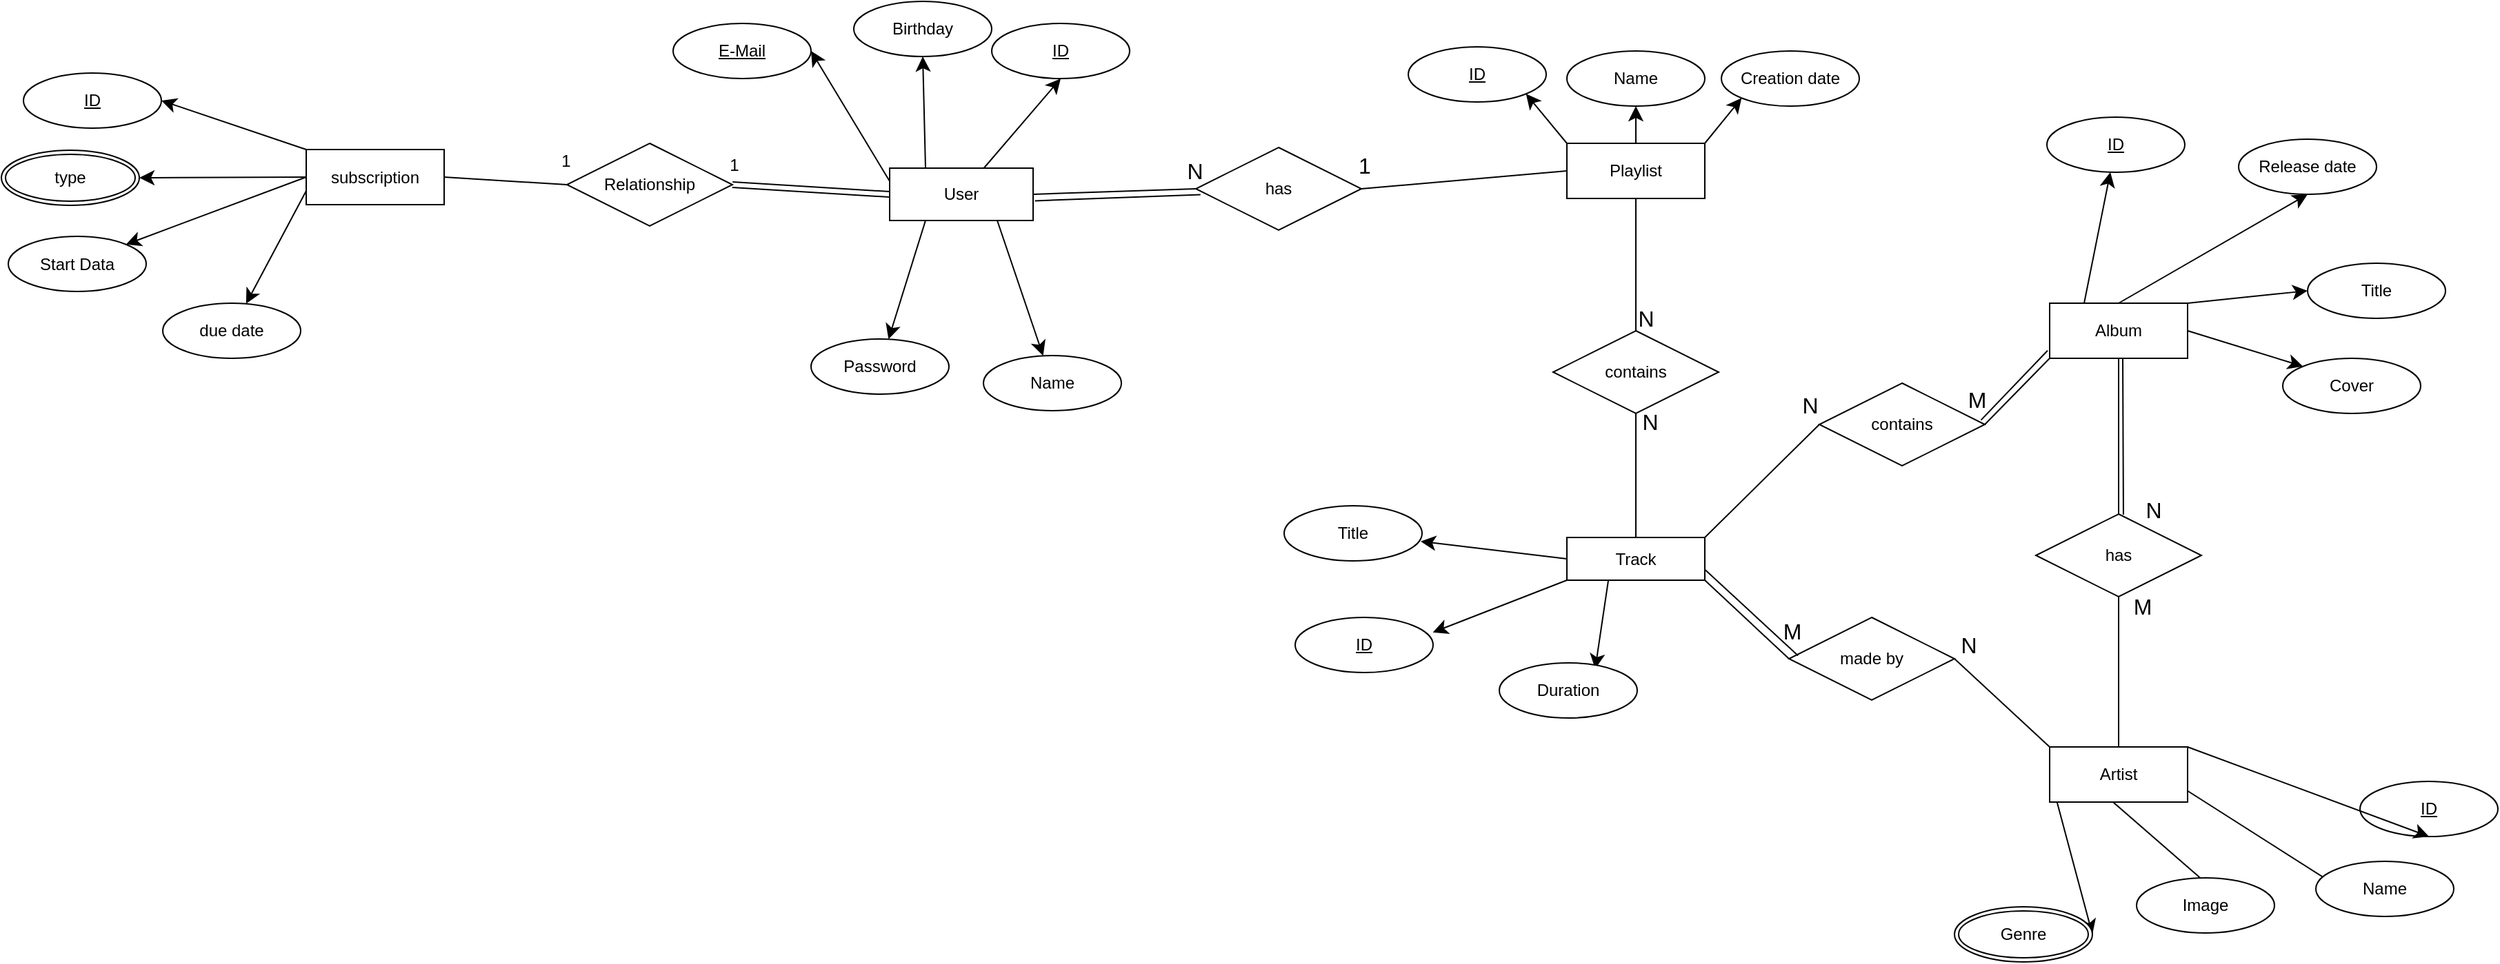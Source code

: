 <mxfile version="24.9.1">
  <diagram name="Page-1" id="G59CYE2ryUjGFPIt_PXo">
    <mxGraphModel dx="1703" dy="803" grid="0" gridSize="10" guides="1" tooltips="1" connect="1" arrows="1" fold="1" page="0" pageScale="1" pageWidth="850" pageHeight="1100" math="0" shadow="0">
      <root>
        <mxCell id="0" />
        <mxCell id="1" parent="0" />
        <mxCell id="FtLIaecBliiWp28A2eXK-8" style="edgeStyle=none;curved=1;rounded=0;orthogonalLoop=1;jettySize=auto;html=1;exitX=0.75;exitY=1;exitDx=0;exitDy=0;fontSize=12;startSize=8;endSize=8;" parent="1" source="FtLIaecBliiWp28A2eXK-1" target="FtLIaecBliiWp28A2eXK-6" edge="1">
          <mxGeometry relative="1" as="geometry" />
        </mxCell>
        <mxCell id="FtLIaecBliiWp28A2eXK-9" style="edgeStyle=none;curved=1;rounded=0;orthogonalLoop=1;jettySize=auto;html=1;exitX=0.25;exitY=1;exitDx=0;exitDy=0;fontSize=12;startSize=8;endSize=8;" parent="1" source="FtLIaecBliiWp28A2eXK-1" target="FtLIaecBliiWp28A2eXK-5" edge="1">
          <mxGeometry relative="1" as="geometry" />
        </mxCell>
        <mxCell id="FtLIaecBliiWp28A2eXK-10" style="edgeStyle=none;curved=1;rounded=0;orthogonalLoop=1;jettySize=auto;html=1;exitX=0.25;exitY=0;exitDx=0;exitDy=0;entryX=0.5;entryY=1;entryDx=0;entryDy=0;fontSize=12;startSize=8;endSize=8;" parent="1" source="FtLIaecBliiWp28A2eXK-1" target="FtLIaecBliiWp28A2eXK-4" edge="1">
          <mxGeometry relative="1" as="geometry" />
        </mxCell>
        <mxCell id="FtLIaecBliiWp28A2eXK-11" style="edgeStyle=none;curved=1;rounded=0;orthogonalLoop=1;jettySize=auto;html=1;exitX=0;exitY=0.25;exitDx=0;exitDy=0;entryX=1;entryY=0.5;entryDx=0;entryDy=0;fontSize=12;startSize=8;endSize=8;" parent="1" source="FtLIaecBliiWp28A2eXK-1" target="FtLIaecBliiWp28A2eXK-3" edge="1">
          <mxGeometry relative="1" as="geometry" />
        </mxCell>
        <mxCell id="FtLIaecBliiWp28A2eXK-1" value="&lt;div&gt;User&lt;/div&gt;" style="whiteSpace=wrap;html=1;align=center;" parent="1" vertex="1">
          <mxGeometry x="150" y="182" width="104" height="38" as="geometry" />
        </mxCell>
        <mxCell id="FtLIaecBliiWp28A2eXK-7" style="edgeStyle=none;curved=1;rounded=0;orthogonalLoop=1;jettySize=auto;html=1;fontSize=12;startSize=8;endSize=8;entryX=0.5;entryY=1;entryDx=0;entryDy=0;" parent="1" source="FtLIaecBliiWp28A2eXK-1" target="FtLIaecBliiWp28A2eXK-2" edge="1">
          <mxGeometry relative="1" as="geometry">
            <mxPoint x="200" y="146" as="targetPoint" />
            <mxPoint x="213" y="171" as="sourcePoint" />
          </mxGeometry>
        </mxCell>
        <mxCell id="FtLIaecBliiWp28A2eXK-2" value="&lt;u&gt;ID&lt;/u&gt;" style="ellipse;whiteSpace=wrap;html=1;align=center;" parent="1" vertex="1">
          <mxGeometry x="224" y="77" width="100" height="40" as="geometry" />
        </mxCell>
        <mxCell id="FtLIaecBliiWp28A2eXK-3" value="&lt;div&gt;&lt;u&gt;E-Mail&lt;/u&gt;&lt;/div&gt;" style="ellipse;whiteSpace=wrap;html=1;align=center;" parent="1" vertex="1">
          <mxGeometry x="-7" y="77" width="100" height="40" as="geometry" />
        </mxCell>
        <mxCell id="FtLIaecBliiWp28A2eXK-4" value="Birthday" style="ellipse;whiteSpace=wrap;html=1;align=center;" parent="1" vertex="1">
          <mxGeometry x="124" y="61" width="100" height="40" as="geometry" />
        </mxCell>
        <mxCell id="FtLIaecBliiWp28A2eXK-5" value="Password" style="ellipse;whiteSpace=wrap;html=1;align=center;" parent="1" vertex="1">
          <mxGeometry x="93" y="306" width="100" height="40" as="geometry" />
        </mxCell>
        <mxCell id="FtLIaecBliiWp28A2eXK-6" value="Name" style="ellipse;whiteSpace=wrap;html=1;align=center;" parent="1" vertex="1">
          <mxGeometry x="218" y="318" width="100" height="40" as="geometry" />
        </mxCell>
        <mxCell id="FtLIaecBliiWp28A2eXK-15" style="edgeStyle=none;curved=1;rounded=0;orthogonalLoop=1;jettySize=auto;html=1;exitX=0;exitY=0;exitDx=0;exitDy=0;entryX=1;entryY=0.5;entryDx=0;entryDy=0;fontSize=12;startSize=8;endSize=8;" parent="1" source="qADg4Vvxj3Boiq88xQRH-1" target="FtLIaecBliiWp28A2eXK-14" edge="1">
          <mxGeometry relative="1" as="geometry">
            <mxPoint x="-301.355" y="178.858" as="sourcePoint" />
          </mxGeometry>
        </mxCell>
        <mxCell id="FtLIaecBliiWp28A2eXK-19" style="edgeStyle=none;curved=1;rounded=0;orthogonalLoop=1;jettySize=auto;html=1;exitX=0;exitY=0.5;exitDx=0;exitDy=0;fontSize=12;startSize=8;endSize=8;entryX=1;entryY=0.5;entryDx=0;entryDy=0;" parent="1" source="qADg4Vvxj3Boiq88xQRH-1" edge="1" target="FtLIaecBliiWp28A2eXK-18">
          <mxGeometry relative="1" as="geometry">
            <mxPoint x="-387" y="201" as="targetPoint" />
            <mxPoint x="-301.355" y="207.142" as="sourcePoint" />
          </mxGeometry>
        </mxCell>
        <mxCell id="FtLIaecBliiWp28A2eXK-21" style="edgeStyle=none;curved=1;rounded=0;orthogonalLoop=1;jettySize=auto;html=1;exitX=0;exitY=0.5;exitDx=0;exitDy=0;fontSize=12;startSize=8;endSize=8;entryX=1;entryY=0;entryDx=0;entryDy=0;" parent="1" source="qADg4Vvxj3Boiq88xQRH-1" target="FtLIaecBliiWp28A2eXK-20" edge="1">
          <mxGeometry relative="1" as="geometry">
            <mxPoint x="-266" y="213" as="sourcePoint" />
          </mxGeometry>
        </mxCell>
        <mxCell id="FtLIaecBliiWp28A2eXK-23" style="edgeStyle=none;curved=1;rounded=0;orthogonalLoop=1;jettySize=auto;html=1;exitX=0;exitY=0.75;exitDx=0;exitDy=0;fontSize=12;startSize=8;endSize=8;" parent="1" source="qADg4Vvxj3Boiq88xQRH-1" target="FtLIaecBliiWp28A2eXK-22" edge="1">
          <mxGeometry relative="1" as="geometry">
            <mxPoint x="-266" y="213" as="sourcePoint" />
          </mxGeometry>
        </mxCell>
        <mxCell id="FtLIaecBliiWp28A2eXK-14" value="&lt;u&gt;ID&lt;/u&gt;" style="ellipse;whiteSpace=wrap;html=1;align=center;" parent="1" vertex="1">
          <mxGeometry x="-478" y="113" width="100" height="40" as="geometry" />
        </mxCell>
        <mxCell id="FtLIaecBliiWp28A2eXK-18" value="type" style="ellipse;shape=doubleEllipse;margin=3;whiteSpace=wrap;html=1;align=center;" parent="1" vertex="1">
          <mxGeometry x="-494" y="169" width="100" height="40" as="geometry" />
        </mxCell>
        <mxCell id="FtLIaecBliiWp28A2eXK-20" value="Start Data" style="ellipse;whiteSpace=wrap;html=1;align=center;" parent="1" vertex="1">
          <mxGeometry x="-489" y="231.5" width="100" height="40" as="geometry" />
        </mxCell>
        <mxCell id="FtLIaecBliiWp28A2eXK-22" value="due date" style="ellipse;whiteSpace=wrap;html=1;align=center;" parent="1" vertex="1">
          <mxGeometry x="-377" y="280" width="100" height="40" as="geometry" />
        </mxCell>
        <mxCell id="FtLIaecBliiWp28A2eXK-28" style="edgeStyle=none;curved=1;rounded=0;orthogonalLoop=1;jettySize=auto;html=1;exitX=0.5;exitY=0;exitDx=0;exitDy=0;entryX=0.5;entryY=1;entryDx=0;entryDy=0;fontSize=12;startSize=8;endSize=8;" parent="1" source="FtLIaecBliiWp28A2eXK-24" target="FtLIaecBliiWp28A2eXK-27" edge="1">
          <mxGeometry relative="1" as="geometry" />
        </mxCell>
        <mxCell id="FtLIaecBliiWp28A2eXK-30" style="edgeStyle=none;curved=1;rounded=0;orthogonalLoop=1;jettySize=auto;html=1;exitX=0;exitY=0;exitDx=0;exitDy=0;entryX=1;entryY=1;entryDx=0;entryDy=0;fontSize=12;startSize=8;endSize=8;" parent="1" source="FtLIaecBliiWp28A2eXK-24" target="FtLIaecBliiWp28A2eXK-29" edge="1">
          <mxGeometry relative="1" as="geometry" />
        </mxCell>
        <mxCell id="FtLIaecBliiWp28A2eXK-32" style="edgeStyle=none;curved=1;rounded=0;orthogonalLoop=1;jettySize=auto;html=1;exitX=0;exitY=0.5;exitDx=0;exitDy=0;entryX=1;entryY=0.5;entryDx=0;entryDy=0;fontSize=12;startSize=8;endSize=8;" parent="1" source="FtLIaecBliiWp28A2eXK-24" target="FtLIaecBliiWp28A2eXK-31" edge="1">
          <mxGeometry relative="1" as="geometry" />
        </mxCell>
        <mxCell id="FtLIaecBliiWp28A2eXK-24" value="&lt;div&gt;Artist&lt;/div&gt;" style="whiteSpace=wrap;html=1;align=center;" parent="1" vertex="1">
          <mxGeometry x="991" y="602" width="100" height="40" as="geometry" />
        </mxCell>
        <mxCell id="FtLIaecBliiWp28A2eXK-25" value="&lt;u&gt;ID&lt;/u&gt;" style="ellipse;whiteSpace=wrap;html=1;align=center;" parent="1" vertex="1">
          <mxGeometry x="1216" y="627" width="100" height="40" as="geometry" />
        </mxCell>
        <mxCell id="FtLIaecBliiWp28A2eXK-26" style="edgeStyle=none;curved=1;rounded=0;orthogonalLoop=1;jettySize=auto;html=1;exitX=1;exitY=0;exitDx=0;exitDy=0;entryX=0.5;entryY=1;entryDx=0;entryDy=0;fontSize=12;startSize=8;endSize=8;" parent="1" source="FtLIaecBliiWp28A2eXK-24" target="FtLIaecBliiWp28A2eXK-25" edge="1">
          <mxGeometry relative="1" as="geometry">
            <mxPoint x="1162" y="561" as="targetPoint" />
          </mxGeometry>
        </mxCell>
        <mxCell id="FtLIaecBliiWp28A2eXK-27" value="Name" style="ellipse;whiteSpace=wrap;html=1;align=center;" parent="1" vertex="1">
          <mxGeometry x="1184" y="685" width="100" height="40" as="geometry" />
        </mxCell>
        <mxCell id="FtLIaecBliiWp28A2eXK-29" value="&lt;div&gt;Image&lt;/div&gt;" style="ellipse;whiteSpace=wrap;html=1;align=center;" parent="1" vertex="1">
          <mxGeometry x="1054" y="697" width="100" height="40" as="geometry" />
        </mxCell>
        <mxCell id="FtLIaecBliiWp28A2eXK-31" value="Genre" style="ellipse;shape=doubleEllipse;margin=3;whiteSpace=wrap;html=1;align=center;" parent="1" vertex="1">
          <mxGeometry x="922" y="718" width="100" height="40" as="geometry" />
        </mxCell>
        <mxCell id="FtLIaecBliiWp28A2eXK-38" style="edgeStyle=none;curved=1;rounded=0;orthogonalLoop=1;jettySize=auto;html=1;exitX=0.25;exitY=0;exitDx=0;exitDy=0;fontSize=12;startSize=8;endSize=8;" parent="1" source="FtLIaecBliiWp28A2eXK-33" target="FtLIaecBliiWp28A2eXK-34" edge="1">
          <mxGeometry relative="1" as="geometry" />
        </mxCell>
        <mxCell id="FtLIaecBliiWp28A2eXK-39" style="edgeStyle=none;curved=1;rounded=0;orthogonalLoop=1;jettySize=auto;html=1;exitX=0.5;exitY=0;exitDx=0;exitDy=0;entryX=0.5;entryY=1;entryDx=0;entryDy=0;fontSize=12;startSize=8;endSize=8;" parent="1" source="FtLIaecBliiWp28A2eXK-33" target="FtLIaecBliiWp28A2eXK-37" edge="1">
          <mxGeometry relative="1" as="geometry" />
        </mxCell>
        <mxCell id="FtLIaecBliiWp28A2eXK-40" style="edgeStyle=none;curved=1;rounded=0;orthogonalLoop=1;jettySize=auto;html=1;exitX=1;exitY=0;exitDx=0;exitDy=0;entryX=0;entryY=0.5;entryDx=0;entryDy=0;fontSize=12;startSize=8;endSize=8;" parent="1" source="FtLIaecBliiWp28A2eXK-33" target="FtLIaecBliiWp28A2eXK-35" edge="1">
          <mxGeometry relative="1" as="geometry" />
        </mxCell>
        <mxCell id="FtLIaecBliiWp28A2eXK-41" style="edgeStyle=none;curved=1;rounded=0;orthogonalLoop=1;jettySize=auto;html=1;exitX=1;exitY=0.5;exitDx=0;exitDy=0;entryX=0;entryY=0;entryDx=0;entryDy=0;fontSize=12;startSize=8;endSize=8;" parent="1" source="FtLIaecBliiWp28A2eXK-33" target="FtLIaecBliiWp28A2eXK-36" edge="1">
          <mxGeometry relative="1" as="geometry" />
        </mxCell>
        <mxCell id="FtLIaecBliiWp28A2eXK-33" value="Album" style="whiteSpace=wrap;html=1;align=center;" parent="1" vertex="1">
          <mxGeometry x="991" y="280" width="100" height="40" as="geometry" />
        </mxCell>
        <mxCell id="FtLIaecBliiWp28A2eXK-34" value="&lt;u&gt;ID&lt;/u&gt;" style="ellipse;whiteSpace=wrap;html=1;align=center;" parent="1" vertex="1">
          <mxGeometry x="989" y="145" width="100" height="40" as="geometry" />
        </mxCell>
        <mxCell id="FtLIaecBliiWp28A2eXK-35" value="Title" style="ellipse;whiteSpace=wrap;html=1;align=center;" parent="1" vertex="1">
          <mxGeometry x="1178" y="251" width="100" height="40" as="geometry" />
        </mxCell>
        <mxCell id="FtLIaecBliiWp28A2eXK-36" value="Cover" style="ellipse;whiteSpace=wrap;html=1;align=center;" parent="1" vertex="1">
          <mxGeometry x="1160" y="320" width="100" height="40" as="geometry" />
        </mxCell>
        <mxCell id="FtLIaecBliiWp28A2eXK-37" value="Release date" style="ellipse;whiteSpace=wrap;html=1;align=center;" parent="1" vertex="1">
          <mxGeometry x="1128" y="161" width="100" height="40" as="geometry" />
        </mxCell>
        <mxCell id="FtLIaecBliiWp28A2eXK-46" style="edgeStyle=none;curved=1;rounded=0;orthogonalLoop=1;jettySize=auto;html=1;entryX=0.998;entryY=0.272;entryDx=0;entryDy=0;fontSize=12;startSize=8;endSize=8;entryPerimeter=0;exitX=0;exitY=1;exitDx=0;exitDy=0;" parent="1" source="FtLIaecBliiWp28A2eXK-42" target="FtLIaecBliiWp28A2eXK-43" edge="1">
          <mxGeometry relative="1" as="geometry">
            <mxPoint x="635" y="467" as="sourcePoint" />
          </mxGeometry>
        </mxCell>
        <mxCell id="FtLIaecBliiWp28A2eXK-47" style="edgeStyle=none;curved=1;rounded=0;orthogonalLoop=1;jettySize=auto;html=1;exitX=0;exitY=0.5;exitDx=0;exitDy=0;fontSize=12;startSize=8;endSize=8;entryX=0.99;entryY=0.646;entryDx=0;entryDy=0;entryPerimeter=0;" parent="1" source="FtLIaecBliiWp28A2eXK-42" target="FtLIaecBliiWp28A2eXK-45" edge="1">
          <mxGeometry relative="1" as="geometry">
            <mxPoint x="528.559" y="440.651" as="targetPoint" />
          </mxGeometry>
        </mxCell>
        <mxCell id="FtLIaecBliiWp28A2eXK-48" style="edgeStyle=none;curved=1;rounded=0;orthogonalLoop=1;jettySize=auto;html=1;exitX=0.301;exitY=0.99;exitDx=0;exitDy=0;entryX=0.695;entryY=0.108;entryDx=0;entryDy=0;fontSize=12;startSize=8;endSize=8;exitPerimeter=0;entryPerimeter=0;" parent="1" source="FtLIaecBliiWp28A2eXK-42" target="FtLIaecBliiWp28A2eXK-44" edge="1">
          <mxGeometry relative="1" as="geometry" />
        </mxCell>
        <mxCell id="FtLIaecBliiWp28A2eXK-42" value="&lt;div&gt;Track&lt;/div&gt;" style="whiteSpace=wrap;html=1;align=center;" parent="1" vertex="1">
          <mxGeometry x="641" y="450" width="100" height="31" as="geometry" />
        </mxCell>
        <mxCell id="FtLIaecBliiWp28A2eXK-43" value="&lt;u&gt;ID&lt;/u&gt;" style="ellipse;whiteSpace=wrap;html=1;align=center;" parent="1" vertex="1">
          <mxGeometry x="444" y="508" width="100" height="40" as="geometry" />
        </mxCell>
        <mxCell id="FtLIaecBliiWp28A2eXK-44" value="Duration" style="ellipse;whiteSpace=wrap;html=1;align=center;" parent="1" vertex="1">
          <mxGeometry x="592" y="541" width="100" height="40" as="geometry" />
        </mxCell>
        <mxCell id="FtLIaecBliiWp28A2eXK-45" value="Title" style="ellipse;whiteSpace=wrap;html=1;align=center;" parent="1" vertex="1">
          <mxGeometry x="436" y="427" width="100" height="40" as="geometry" />
        </mxCell>
        <mxCell id="FtLIaecBliiWp28A2eXK-53" style="edgeStyle=none;curved=1;rounded=0;orthogonalLoop=1;jettySize=auto;html=1;exitX=0;exitY=0;exitDx=0;exitDy=0;entryX=1;entryY=1;entryDx=0;entryDy=0;fontSize=12;startSize=8;endSize=8;" parent="1" source="FtLIaecBliiWp28A2eXK-49" target="FtLIaecBliiWp28A2eXK-50" edge="1">
          <mxGeometry relative="1" as="geometry" />
        </mxCell>
        <mxCell id="FtLIaecBliiWp28A2eXK-54" style="edgeStyle=none;curved=1;rounded=0;orthogonalLoop=1;jettySize=auto;html=1;exitX=0.5;exitY=0;exitDx=0;exitDy=0;entryX=0.5;entryY=1;entryDx=0;entryDy=0;fontSize=12;startSize=8;endSize=8;" parent="1" source="FtLIaecBliiWp28A2eXK-49" target="FtLIaecBliiWp28A2eXK-51" edge="1">
          <mxGeometry relative="1" as="geometry" />
        </mxCell>
        <mxCell id="FtLIaecBliiWp28A2eXK-55" style="edgeStyle=none;curved=1;rounded=0;orthogonalLoop=1;jettySize=auto;html=1;exitX=1;exitY=0;exitDx=0;exitDy=0;entryX=0;entryY=1;entryDx=0;entryDy=0;fontSize=12;startSize=8;endSize=8;" parent="1" source="FtLIaecBliiWp28A2eXK-49" target="FtLIaecBliiWp28A2eXK-52" edge="1">
          <mxGeometry relative="1" as="geometry" />
        </mxCell>
        <mxCell id="FtLIaecBliiWp28A2eXK-49" value="Playlist" style="whiteSpace=wrap;html=1;align=center;" parent="1" vertex="1">
          <mxGeometry x="641" y="164" width="100" height="40" as="geometry" />
        </mxCell>
        <mxCell id="FtLIaecBliiWp28A2eXK-50" value="&lt;u&gt;ID&lt;/u&gt;" style="ellipse;whiteSpace=wrap;html=1;align=center;" parent="1" vertex="1">
          <mxGeometry x="526" y="94" width="100" height="40" as="geometry" />
        </mxCell>
        <mxCell id="FtLIaecBliiWp28A2eXK-51" value="Name" style="ellipse;whiteSpace=wrap;html=1;align=center;" parent="1" vertex="1">
          <mxGeometry x="641" y="97" width="100" height="40" as="geometry" />
        </mxCell>
        <mxCell id="FtLIaecBliiWp28A2eXK-52" value="&lt;div&gt;Creation date&lt;/div&gt;" style="ellipse;whiteSpace=wrap;html=1;align=center;" parent="1" vertex="1">
          <mxGeometry x="753" y="97" width="100" height="40" as="geometry" />
        </mxCell>
        <mxCell id="FtLIaecBliiWp28A2eXK-56" value="has" style="shape=rhombus;perimeter=rhombusPerimeter;whiteSpace=wrap;html=1;align=center;" parent="1" vertex="1">
          <mxGeometry x="372" y="167" width="120" height="60" as="geometry" />
        </mxCell>
        <mxCell id="FtLIaecBliiWp28A2eXK-57" value="" style="endArrow=none;html=1;rounded=0;fontSize=12;startSize=8;endSize=8;curved=1;exitX=1;exitY=0.5;exitDx=0;exitDy=0;entryX=0;entryY=0.5;entryDx=0;entryDy=0;" parent="1" source="FtLIaecBliiWp28A2eXK-1" target="FtLIaecBliiWp28A2eXK-56" edge="1">
          <mxGeometry width="50" height="50" relative="1" as="geometry">
            <mxPoint x="424" y="319" as="sourcePoint" />
            <mxPoint x="474" y="269" as="targetPoint" />
          </mxGeometry>
        </mxCell>
        <mxCell id="FtLIaecBliiWp28A2eXK-58" value="" style="endArrow=none;html=1;rounded=0;fontSize=12;startSize=8;endSize=8;curved=1;exitX=1;exitY=0.5;exitDx=0;exitDy=0;entryX=0;entryY=0.5;entryDx=0;entryDy=0;" parent="1" source="FtLIaecBliiWp28A2eXK-56" target="FtLIaecBliiWp28A2eXK-49" edge="1">
          <mxGeometry width="50" height="50" relative="1" as="geometry">
            <mxPoint x="264" y="211" as="sourcePoint" />
            <mxPoint x="382" y="207" as="targetPoint" />
          </mxGeometry>
        </mxCell>
        <mxCell id="FtLIaecBliiWp28A2eXK-59" value="contains" style="shape=rhombus;perimeter=rhombusPerimeter;whiteSpace=wrap;html=1;align=center;" parent="1" vertex="1">
          <mxGeometry x="631" y="300" width="120" height="60" as="geometry" />
        </mxCell>
        <mxCell id="FtLIaecBliiWp28A2eXK-60" value="" style="endArrow=none;html=1;rounded=0;fontSize=12;startSize=8;endSize=8;curved=1;entryX=0.5;entryY=1;entryDx=0;entryDy=0;exitX=0.5;exitY=0;exitDx=0;exitDy=0;" parent="1" source="FtLIaecBliiWp28A2eXK-42" target="FtLIaecBliiWp28A2eXK-59" edge="1">
          <mxGeometry width="50" height="50" relative="1" as="geometry">
            <mxPoint x="619" y="450" as="sourcePoint" />
            <mxPoint x="669" y="400" as="targetPoint" />
          </mxGeometry>
        </mxCell>
        <mxCell id="FtLIaecBliiWp28A2eXK-61" value="" style="endArrow=none;html=1;rounded=0;fontSize=12;startSize=8;endSize=8;curved=1;entryX=0.5;entryY=1;entryDx=0;entryDy=0;exitX=0.5;exitY=0;exitDx=0;exitDy=0;" parent="1" source="FtLIaecBliiWp28A2eXK-59" target="FtLIaecBliiWp28A2eXK-49" edge="1">
          <mxGeometry width="50" height="50" relative="1" as="geometry">
            <mxPoint x="619" y="450" as="sourcePoint" />
            <mxPoint x="669" y="400" as="targetPoint" />
          </mxGeometry>
        </mxCell>
        <mxCell id="FtLIaecBliiWp28A2eXK-62" value="has" style="shape=rhombus;perimeter=rhombusPerimeter;whiteSpace=wrap;html=1;align=center;" parent="1" vertex="1">
          <mxGeometry x="981" y="433" width="120" height="60" as="geometry" />
        </mxCell>
        <mxCell id="FtLIaecBliiWp28A2eXK-63" value="made by" style="shape=rhombus;perimeter=rhombusPerimeter;whiteSpace=wrap;html=1;align=center;" parent="1" vertex="1">
          <mxGeometry x="802" y="508" width="120" height="60" as="geometry" />
        </mxCell>
        <mxCell id="FtLIaecBliiWp28A2eXK-64" value="" style="endArrow=none;html=1;rounded=0;fontSize=12;startSize=8;endSize=8;curved=1;entryX=0.5;entryY=1;entryDx=0;entryDy=0;exitX=0.5;exitY=0;exitDx=0;exitDy=0;" parent="1" source="FtLIaecBliiWp28A2eXK-24" target="FtLIaecBliiWp28A2eXK-62" edge="1">
          <mxGeometry width="50" height="50" relative="1" as="geometry">
            <mxPoint x="989" y="592" as="sourcePoint" />
            <mxPoint x="1039" y="542" as="targetPoint" />
          </mxGeometry>
        </mxCell>
        <mxCell id="FtLIaecBliiWp28A2eXK-66" value="" style="endArrow=none;html=1;rounded=0;fontSize=12;startSize=8;endSize=8;curved=1;entryX=0.5;entryY=0;entryDx=0;entryDy=0;exitX=0.5;exitY=1;exitDx=0;exitDy=0;" parent="1" source="FtLIaecBliiWp28A2eXK-33" target="FtLIaecBliiWp28A2eXK-62" edge="1">
          <mxGeometry width="50" height="50" relative="1" as="geometry">
            <mxPoint x="989" y="592" as="sourcePoint" />
            <mxPoint x="1039" y="542" as="targetPoint" />
          </mxGeometry>
        </mxCell>
        <mxCell id="FtLIaecBliiWp28A2eXK-67" value="" style="endArrow=none;html=1;rounded=0;fontSize=12;startSize=8;endSize=8;curved=1;exitX=0;exitY=0;exitDx=0;exitDy=0;entryX=1;entryY=0.5;entryDx=0;entryDy=0;" parent="1" source="FtLIaecBliiWp28A2eXK-24" target="FtLIaecBliiWp28A2eXK-63" edge="1">
          <mxGeometry width="50" height="50" relative="1" as="geometry">
            <mxPoint x="989" y="592" as="sourcePoint" />
            <mxPoint x="1039" y="542" as="targetPoint" />
          </mxGeometry>
        </mxCell>
        <mxCell id="FtLIaecBliiWp28A2eXK-68" value="" style="endArrow=none;html=1;rounded=0;fontSize=12;startSize=8;endSize=8;curved=1;exitX=0;exitY=0.5;exitDx=0;exitDy=0;entryX=1;entryY=1;entryDx=0;entryDy=0;" parent="1" source="FtLIaecBliiWp28A2eXK-63" target="FtLIaecBliiWp28A2eXK-42" edge="1">
          <mxGeometry width="50" height="50" relative="1" as="geometry">
            <mxPoint x="989" y="592" as="sourcePoint" />
            <mxPoint x="1039" y="542" as="targetPoint" />
          </mxGeometry>
        </mxCell>
        <mxCell id="FtLIaecBliiWp28A2eXK-69" value="contains" style="shape=rhombus;perimeter=rhombusPerimeter;whiteSpace=wrap;html=1;align=center;" parent="1" vertex="1">
          <mxGeometry x="824" y="338" width="120" height="60" as="geometry" />
        </mxCell>
        <mxCell id="FtLIaecBliiWp28A2eXK-71" value="" style="endArrow=none;html=1;rounded=0;fontSize=12;startSize=8;endSize=8;curved=1;entryX=0;entryY=1;entryDx=0;entryDy=0;exitX=1;exitY=0.5;exitDx=0;exitDy=0;" parent="1" source="FtLIaecBliiWp28A2eXK-69" target="FtLIaecBliiWp28A2eXK-33" edge="1">
          <mxGeometry width="50" height="50" relative="1" as="geometry">
            <mxPoint x="858" y="506" as="sourcePoint" />
            <mxPoint x="908" y="456" as="targetPoint" />
          </mxGeometry>
        </mxCell>
        <mxCell id="FtLIaecBliiWp28A2eXK-72" value="" style="endArrow=none;html=1;rounded=0;fontSize=12;startSize=8;endSize=8;curved=1;exitX=1;exitY=0;exitDx=0;exitDy=0;entryX=0;entryY=0.5;entryDx=0;entryDy=0;" parent="1" source="FtLIaecBliiWp28A2eXK-42" target="FtLIaecBliiWp28A2eXK-69" edge="1">
          <mxGeometry width="50" height="50" relative="1" as="geometry">
            <mxPoint x="858" y="506" as="sourcePoint" />
            <mxPoint x="810" y="378" as="targetPoint" />
          </mxGeometry>
        </mxCell>
        <mxCell id="FtLIaecBliiWp28A2eXK-73" value="" style="endArrow=none;html=1;rounded=0;fontSize=12;startSize=8;endSize=8;curved=1;exitX=1.013;exitY=0.624;exitDx=0;exitDy=0;entryX=0.028;entryY=0.57;entryDx=0;entryDy=0;exitPerimeter=0;entryPerimeter=0;" parent="1" source="FtLIaecBliiWp28A2eXK-1" target="FtLIaecBliiWp28A2eXK-56" edge="1">
          <mxGeometry width="50" height="50" relative="1" as="geometry">
            <mxPoint x="264" y="211" as="sourcePoint" />
            <mxPoint x="382" y="207" as="targetPoint" />
          </mxGeometry>
        </mxCell>
        <mxCell id="FtLIaecBliiWp28A2eXK-74" value="1" style="text;html=1;align=center;verticalAlign=middle;resizable=0;points=[];autosize=1;strokeColor=none;fillColor=none;fontSize=16;" parent="1" vertex="1">
          <mxGeometry x="480.5" y="164" width="27" height="31" as="geometry" />
        </mxCell>
        <mxCell id="FtLIaecBliiWp28A2eXK-75" value="N" style="text;html=1;align=center;verticalAlign=middle;resizable=0;points=[];autosize=1;strokeColor=none;fillColor=none;fontSize=16;" parent="1" vertex="1">
          <mxGeometry x="356" y="168.5" width="30" height="31" as="geometry" />
        </mxCell>
        <mxCell id="FtLIaecBliiWp28A2eXK-76" value="N" style="text;html=1;align=center;verticalAlign=middle;resizable=0;points=[];autosize=1;strokeColor=none;fillColor=none;fontSize=16;" parent="1" vertex="1">
          <mxGeometry x="686" y="350.5" width="30" height="31" as="geometry" />
        </mxCell>
        <mxCell id="FtLIaecBliiWp28A2eXK-77" value="N" style="text;html=1;align=center;verticalAlign=middle;resizable=0;points=[];autosize=1;strokeColor=none;fillColor=none;fontSize=16;" parent="1" vertex="1">
          <mxGeometry x="682.5" y="275.5" width="30" height="31" as="geometry" />
        </mxCell>
        <mxCell id="FtLIaecBliiWp28A2eXK-78" value="" style="endArrow=none;html=1;rounded=0;fontSize=12;startSize=8;endSize=8;curved=1;exitX=0.055;exitY=0.462;exitDx=0;exitDy=0;entryX=1;entryY=0.75;entryDx=0;entryDy=0;exitPerimeter=0;" parent="1" source="FtLIaecBliiWp28A2eXK-63" target="FtLIaecBliiWp28A2eXK-42" edge="1">
          <mxGeometry width="50" height="50" relative="1" as="geometry">
            <mxPoint x="812" y="548" as="sourcePoint" />
            <mxPoint x="751" y="491" as="targetPoint" />
          </mxGeometry>
        </mxCell>
        <mxCell id="FtLIaecBliiWp28A2eXK-79" value="N" style="text;html=1;align=center;verticalAlign=middle;resizable=0;points=[];autosize=1;strokeColor=none;fillColor=none;fontSize=16;" parent="1" vertex="1">
          <mxGeometry x="917" y="512.5" width="30" height="31" as="geometry" />
        </mxCell>
        <mxCell id="FtLIaecBliiWp28A2eXK-80" value="M" style="text;html=1;align=center;verticalAlign=middle;resizable=0;points=[];autosize=1;strokeColor=none;fillColor=none;fontSize=16;" parent="1" vertex="1">
          <mxGeometry x="788.5" y="502.5" width="31" height="31" as="geometry" />
        </mxCell>
        <mxCell id="FtLIaecBliiWp28A2eXK-81" value="" style="endArrow=none;html=1;rounded=0;fontSize=12;startSize=8;endSize=8;curved=1;exitX=0.977;exitY=0.447;exitDx=0;exitDy=0;exitPerimeter=0;entryX=-0.015;entryY=0.859;entryDx=0;entryDy=0;entryPerimeter=0;" parent="1" source="FtLIaecBliiWp28A2eXK-69" target="FtLIaecBliiWp28A2eXK-33" edge="1">
          <mxGeometry width="50" height="50" relative="1" as="geometry">
            <mxPoint x="944" y="315" as="sourcePoint" />
            <mxPoint x="965" y="316" as="targetPoint" />
          </mxGeometry>
        </mxCell>
        <mxCell id="FtLIaecBliiWp28A2eXK-82" value="N" style="text;html=1;align=center;verticalAlign=middle;resizable=0;points=[];autosize=1;strokeColor=none;fillColor=none;fontSize=16;" parent="1" vertex="1">
          <mxGeometry x="802" y="338" width="30" height="31" as="geometry" />
        </mxCell>
        <mxCell id="FtLIaecBliiWp28A2eXK-83" value="M" style="text;html=1;align=center;verticalAlign=middle;resizable=0;points=[];autosize=1;strokeColor=none;fillColor=none;fontSize=16;" parent="1" vertex="1">
          <mxGeometry x="922" y="334" width="31" height="31" as="geometry" />
        </mxCell>
        <mxCell id="FtLIaecBliiWp28A2eXK-84" value="N" style="text;html=1;align=center;verticalAlign=middle;resizable=0;points=[];autosize=1;strokeColor=none;fillColor=none;fontSize=16;" parent="1" vertex="1">
          <mxGeometry x="1051" y="414" width="30" height="31" as="geometry" />
        </mxCell>
        <mxCell id="FtLIaecBliiWp28A2eXK-85" value="" style="endArrow=none;html=1;rounded=0;fontSize=12;startSize=8;endSize=8;curved=1;entryX=0.529;entryY=0.008;entryDx=0;entryDy=0;entryPerimeter=0;exitX=0.53;exitY=1.007;exitDx=0;exitDy=0;exitPerimeter=0;" parent="1" source="FtLIaecBliiWp28A2eXK-33" target="FtLIaecBliiWp28A2eXK-62" edge="1">
          <mxGeometry width="50" height="50" relative="1" as="geometry">
            <mxPoint x="1045" y="316" as="sourcePoint" />
            <mxPoint x="1051" y="443" as="targetPoint" />
          </mxGeometry>
        </mxCell>
        <mxCell id="FtLIaecBliiWp28A2eXK-86" value="M" style="text;html=1;align=center;verticalAlign=middle;resizable=0;points=[];autosize=1;strokeColor=none;fillColor=none;fontSize=16;" parent="1" vertex="1">
          <mxGeometry x="1042" y="484" width="31" height="31" as="geometry" />
        </mxCell>
        <mxCell id="qADg4Vvxj3Boiq88xQRH-3" style="edgeStyle=none;rounded=0;orthogonalLoop=1;jettySize=auto;html=1;exitX=1;exitY=0.5;exitDx=0;exitDy=0;entryX=0;entryY=0.5;entryDx=0;entryDy=0;shape=link;width=0;" edge="1" parent="1" source="qADg4Vvxj3Boiq88xQRH-1" target="qADg4Vvxj3Boiq88xQRH-2">
          <mxGeometry relative="1" as="geometry" />
        </mxCell>
        <mxCell id="qADg4Vvxj3Boiq88xQRH-1" value="subscription" style="whiteSpace=wrap;html=1;align=center;" vertex="1" parent="1">
          <mxGeometry x="-273" y="168.5" width="100" height="40" as="geometry" />
        </mxCell>
        <mxCell id="qADg4Vvxj3Boiq88xQRH-4" style="edgeStyle=none;rounded=0;orthogonalLoop=1;jettySize=auto;html=1;exitX=1;exitY=0.5;exitDx=0;exitDy=0;entryX=0;entryY=0.5;entryDx=0;entryDy=0;shape=link;" edge="1" parent="1" source="qADg4Vvxj3Boiq88xQRH-2" target="FtLIaecBliiWp28A2eXK-1">
          <mxGeometry relative="1" as="geometry" />
        </mxCell>
        <mxCell id="qADg4Vvxj3Boiq88xQRH-2" value="Relationship" style="shape=rhombus;perimeter=rhombusPerimeter;whiteSpace=wrap;html=1;align=center;" vertex="1" parent="1">
          <mxGeometry x="-84" y="164" width="120" height="60" as="geometry" />
        </mxCell>
        <mxCell id="qADg4Vvxj3Boiq88xQRH-5" value="1" style="text;html=1;align=center;verticalAlign=middle;resizable=0;points=[];autosize=1;strokeColor=none;fillColor=none;" vertex="1" parent="1">
          <mxGeometry x="-98" y="164" width="25" height="26" as="geometry" />
        </mxCell>
        <mxCell id="qADg4Vvxj3Boiq88xQRH-6" value="1" style="text;html=1;align=center;verticalAlign=middle;resizable=0;points=[];autosize=1;strokeColor=none;fillColor=none;" vertex="1" parent="1">
          <mxGeometry x="24" y="166.5" width="25" height="26" as="geometry" />
        </mxCell>
      </root>
    </mxGraphModel>
  </diagram>
</mxfile>
